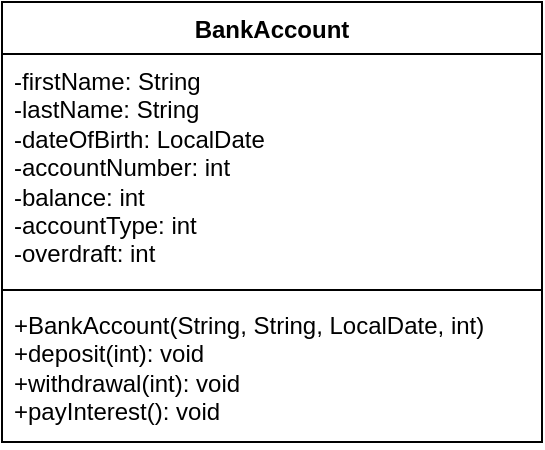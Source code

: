 <mxfile version="23.1.1" type="github">
  <diagram name="Page-1" id="fJzdY1joh7IztYcajxaV">
    <mxGraphModel dx="516" dy="328" grid="1" gridSize="10" guides="1" tooltips="1" connect="1" arrows="1" fold="1" page="1" pageScale="1" pageWidth="827" pageHeight="1169" math="0" shadow="0">
      <root>
        <mxCell id="0" />
        <mxCell id="1" parent="0" />
        <mxCell id="8Ih5HfG0l-ElqbKgB-13-1" value="BankAccount" style="swimlane;fontStyle=1;align=center;verticalAlign=top;childLayout=stackLayout;horizontal=1;startSize=26;horizontalStack=0;resizeParent=1;resizeParentMax=0;resizeLast=0;collapsible=1;marginBottom=0;whiteSpace=wrap;html=1;" vertex="1" parent="1">
          <mxGeometry x="170" y="90" width="270" height="220" as="geometry" />
        </mxCell>
        <mxCell id="8Ih5HfG0l-ElqbKgB-13-2" value="-firstName: String&lt;br&gt;-lastName: String&lt;br&gt;-dateOfBirth: LocalDate&lt;br&gt;-accountNumber: int&lt;br&gt;-balance: int&lt;br&gt;-accountType: int&lt;br&gt;-overdraft: int" style="text;strokeColor=none;fillColor=none;align=left;verticalAlign=top;spacingLeft=4;spacingRight=4;overflow=hidden;rotatable=0;points=[[0,0.5],[1,0.5]];portConstraint=eastwest;whiteSpace=wrap;html=1;" vertex="1" parent="8Ih5HfG0l-ElqbKgB-13-1">
          <mxGeometry y="26" width="270" height="114" as="geometry" />
        </mxCell>
        <mxCell id="8Ih5HfG0l-ElqbKgB-13-3" value="" style="line;strokeWidth=1;fillColor=none;align=left;verticalAlign=middle;spacingTop=-1;spacingLeft=3;spacingRight=3;rotatable=0;labelPosition=right;points=[];portConstraint=eastwest;strokeColor=inherit;" vertex="1" parent="8Ih5HfG0l-ElqbKgB-13-1">
          <mxGeometry y="140" width="270" height="8" as="geometry" />
        </mxCell>
        <mxCell id="8Ih5HfG0l-ElqbKgB-13-4" value="+BankAccount(String, String, LocalDate, int)&lt;br&gt;+deposit(int): void&lt;br&gt;+withdrawal(int): void&lt;br&gt;+payInterest(): void" style="text;strokeColor=none;fillColor=none;align=left;verticalAlign=top;spacingLeft=4;spacingRight=4;overflow=hidden;rotatable=0;points=[[0,0.5],[1,0.5]];portConstraint=eastwest;whiteSpace=wrap;html=1;" vertex="1" parent="8Ih5HfG0l-ElqbKgB-13-1">
          <mxGeometry y="148" width="270" height="72" as="geometry" />
        </mxCell>
      </root>
    </mxGraphModel>
  </diagram>
</mxfile>
